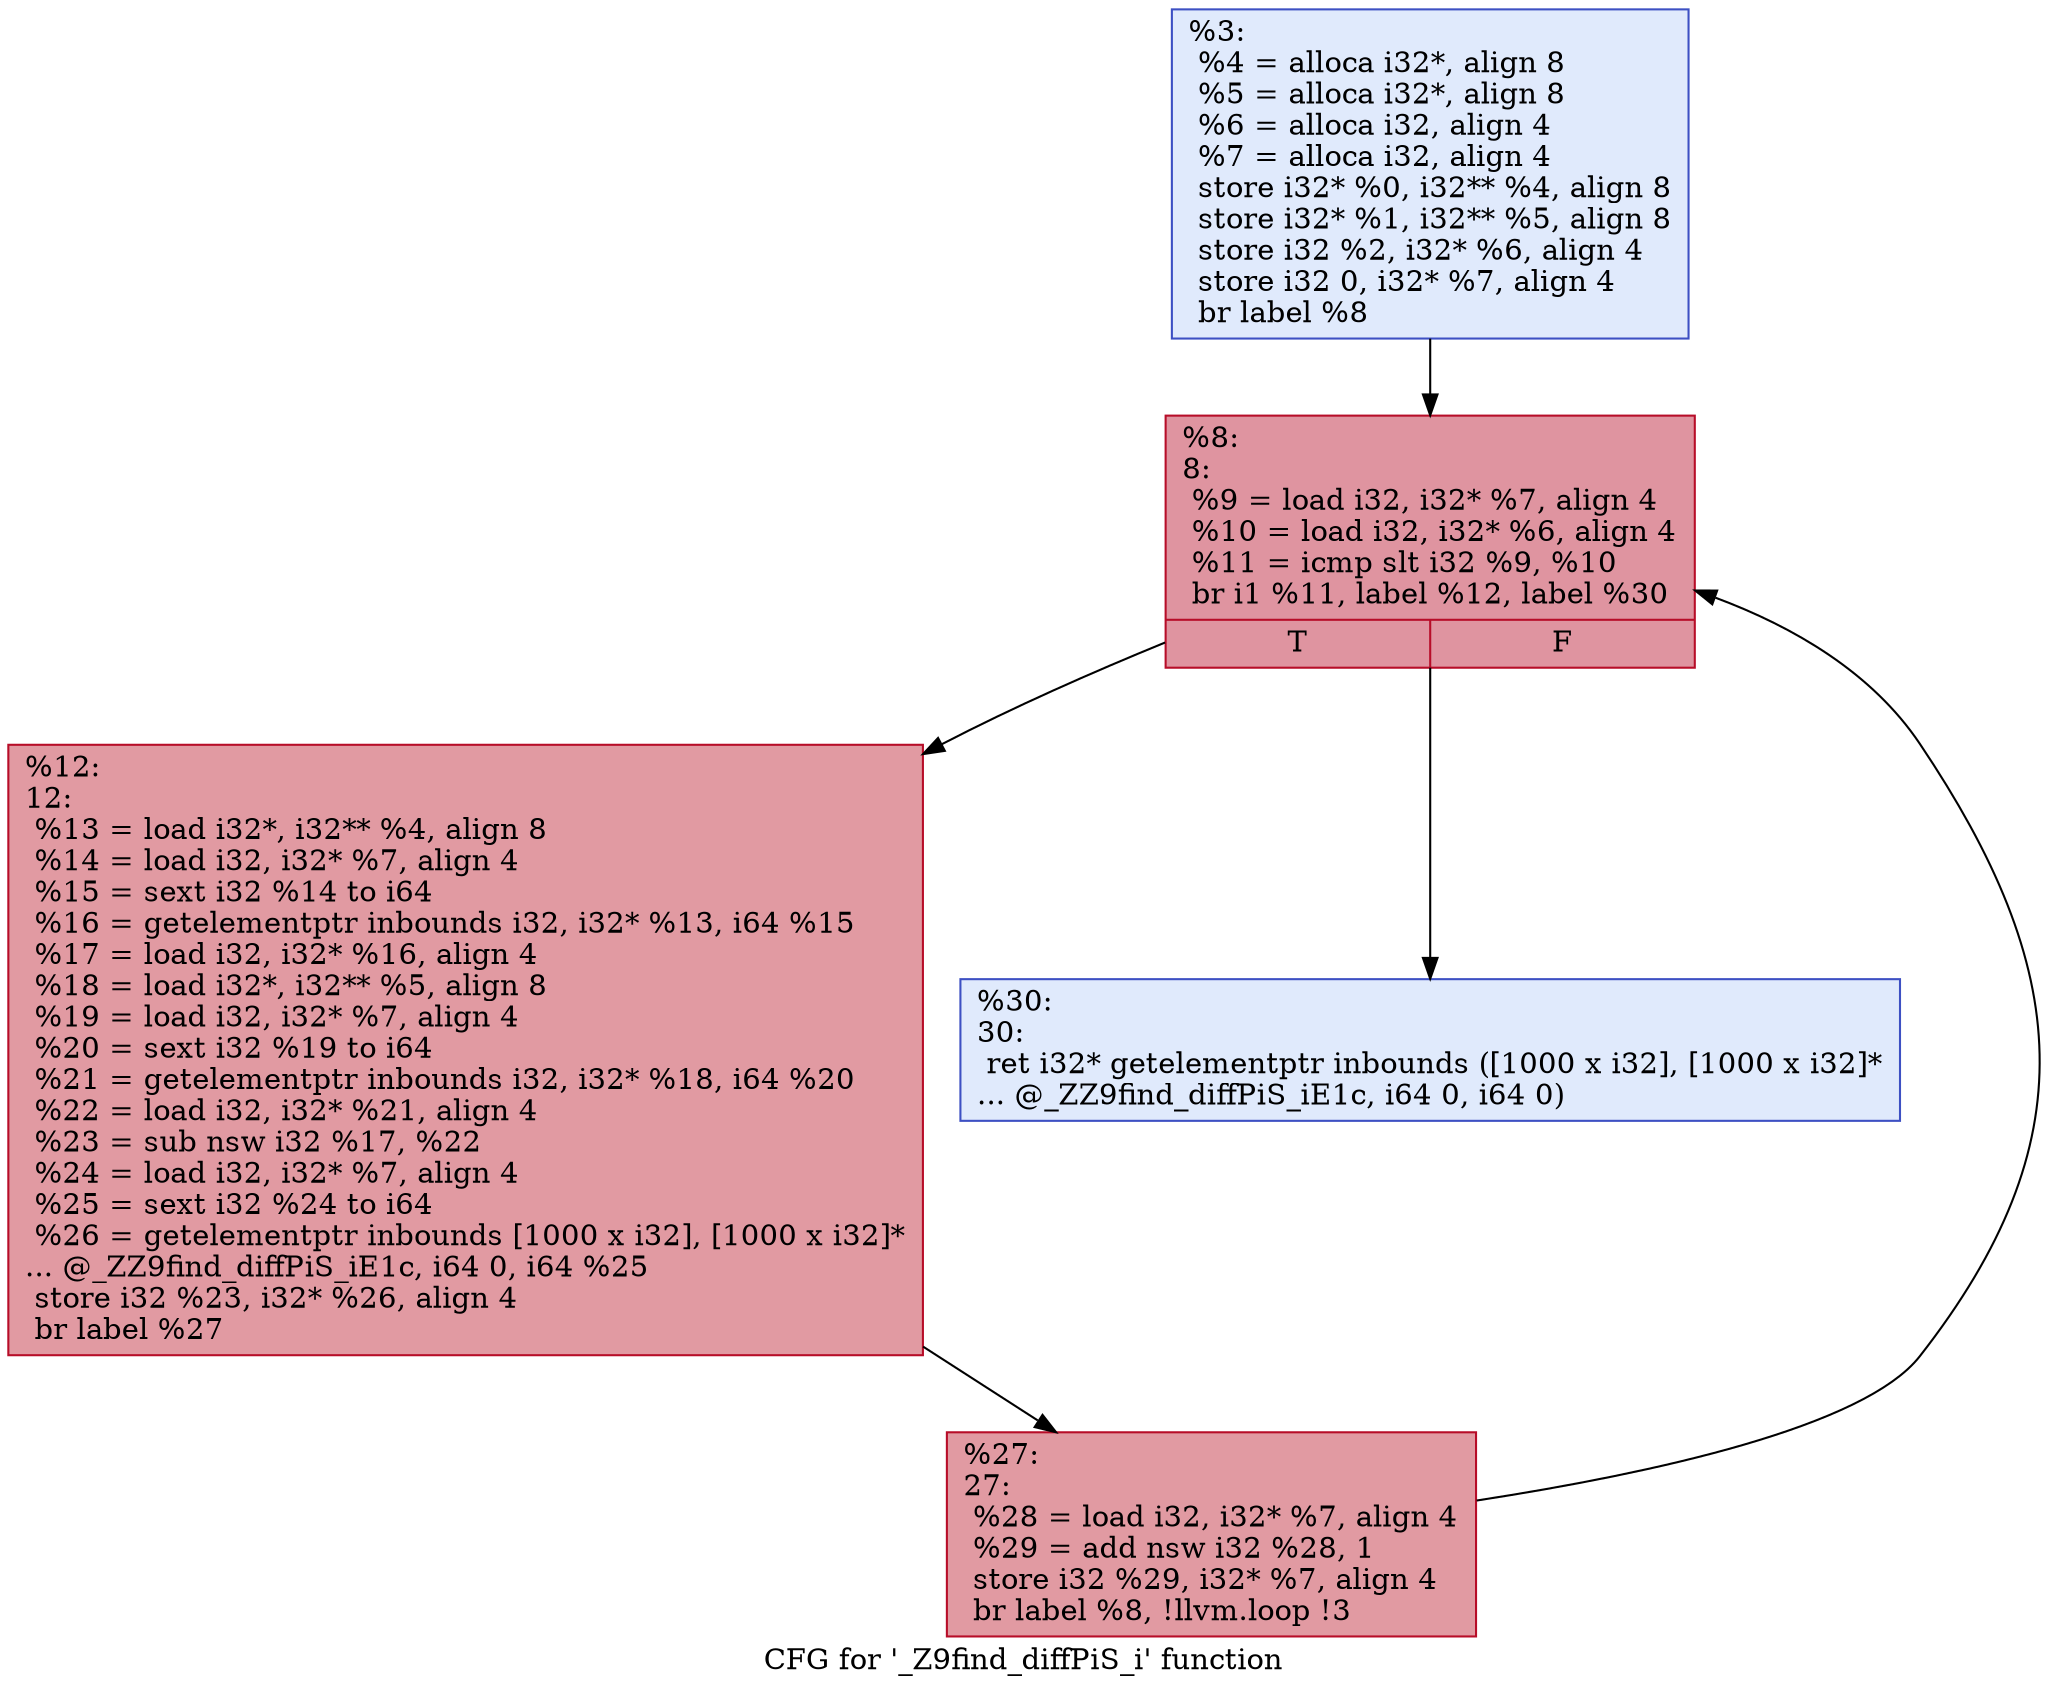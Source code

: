 digraph "CFG for '_Z9find_diffPiS_i' function" {
	label="CFG for '_Z9find_diffPiS_i' function";

	1 [shape=record,color="#3d50c3ff", style=filled, fillcolor="#b9d0f970",label="{%3:\l  %4 = alloca i32*, align 8\l  %5 = alloca i32*, align 8\l  %6 = alloca i32, align 4\l  %7 = alloca i32, align 4\l  store i32* %0, i32** %4, align 8\l  store i32* %1, i32** %5, align 8\l  store i32 %2, i32* %6, align 4\l  store i32 0, i32* %7, align 4\l  br label %8\l}"];
	1 -> 2;
	2 [shape=record,color="#b70d28ff", style=filled, fillcolor="#b70d2870",label="{%8:\l8:                                                \l  %9 = load i32, i32* %7, align 4\l  %10 = load i32, i32* %6, align 4\l  %11 = icmp slt i32 %9, %10\l  br i1 %11, label %12, label %30\l|{<s0>T|<s1>F}}"];
	2 -> 3;
	2 -> 4;
	3 [shape=record,color="#b70d28ff", style=filled, fillcolor="#bb1b2c70",label="{%12:\l12:                                               \l  %13 = load i32*, i32** %4, align 8\l  %14 = load i32, i32* %7, align 4\l  %15 = sext i32 %14 to i64\l  %16 = getelementptr inbounds i32, i32* %13, i64 %15\l  %17 = load i32, i32* %16, align 4\l  %18 = load i32*, i32** %5, align 8\l  %19 = load i32, i32* %7, align 4\l  %20 = sext i32 %19 to i64\l  %21 = getelementptr inbounds i32, i32* %18, i64 %20\l  %22 = load i32, i32* %21, align 4\l  %23 = sub nsw i32 %17, %22\l  %24 = load i32, i32* %7, align 4\l  %25 = sext i32 %24 to i64\l  %26 = getelementptr inbounds [1000 x i32], [1000 x i32]*\l... @_ZZ9find_diffPiS_iE1c, i64 0, i64 %25\l  store i32 %23, i32* %26, align 4\l  br label %27\l}"];
	3 -> 5;
	5 [shape=record,color="#b70d28ff", style=filled, fillcolor="#bb1b2c70",label="{%27:\l27:                                               \l  %28 = load i32, i32* %7, align 4\l  %29 = add nsw i32 %28, 1\l  store i32 %29, i32* %7, align 4\l  br label %8, !llvm.loop !3\l}"];
	5 -> 2;
	4 [shape=record,color="#3d50c3ff", style=filled, fillcolor="#b9d0f970",label="{%30:\l30:                                               \l  ret i32* getelementptr inbounds ([1000 x i32], [1000 x i32]*\l... @_ZZ9find_diffPiS_iE1c, i64 0, i64 0)\l}"];
}
